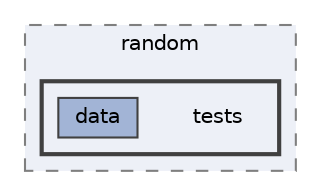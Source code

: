 digraph "/home/jam/Research/IRES-2025/dev/src/llm-scripts/testing/hypothesis-testing/hyp-env/lib/python3.12/site-packages/numpy/random/tests"
{
 // LATEX_PDF_SIZE
  bgcolor="transparent";
  edge [fontname=Helvetica,fontsize=10,labelfontname=Helvetica,labelfontsize=10];
  node [fontname=Helvetica,fontsize=10,shape=box,height=0.2,width=0.4];
  compound=true
  subgraph clusterdir_408cd92ec0fe921a574305eb2382bc25 {
    graph [ bgcolor="#edf0f7", pencolor="grey50", label="random", fontname=Helvetica,fontsize=10 style="filled,dashed", URL="dir_408cd92ec0fe921a574305eb2382bc25.html",tooltip=""]
  subgraph clusterdir_aeb4a00a54aa857ff3d474972e5a429d {
    graph [ bgcolor="#edf0f7", pencolor="grey25", label="", fontname=Helvetica,fontsize=10 style="filled,bold", URL="dir_aeb4a00a54aa857ff3d474972e5a429d.html",tooltip=""]
    dir_aeb4a00a54aa857ff3d474972e5a429d [shape=plaintext, label="tests"];
  dir_9a85ca07d9dc64ecb010106224e40b06 [label="data", fillcolor="#a2b4d6", color="grey25", style="filled", URL="dir_9a85ca07d9dc64ecb010106224e40b06.html",tooltip=""];
  }
  }
}
